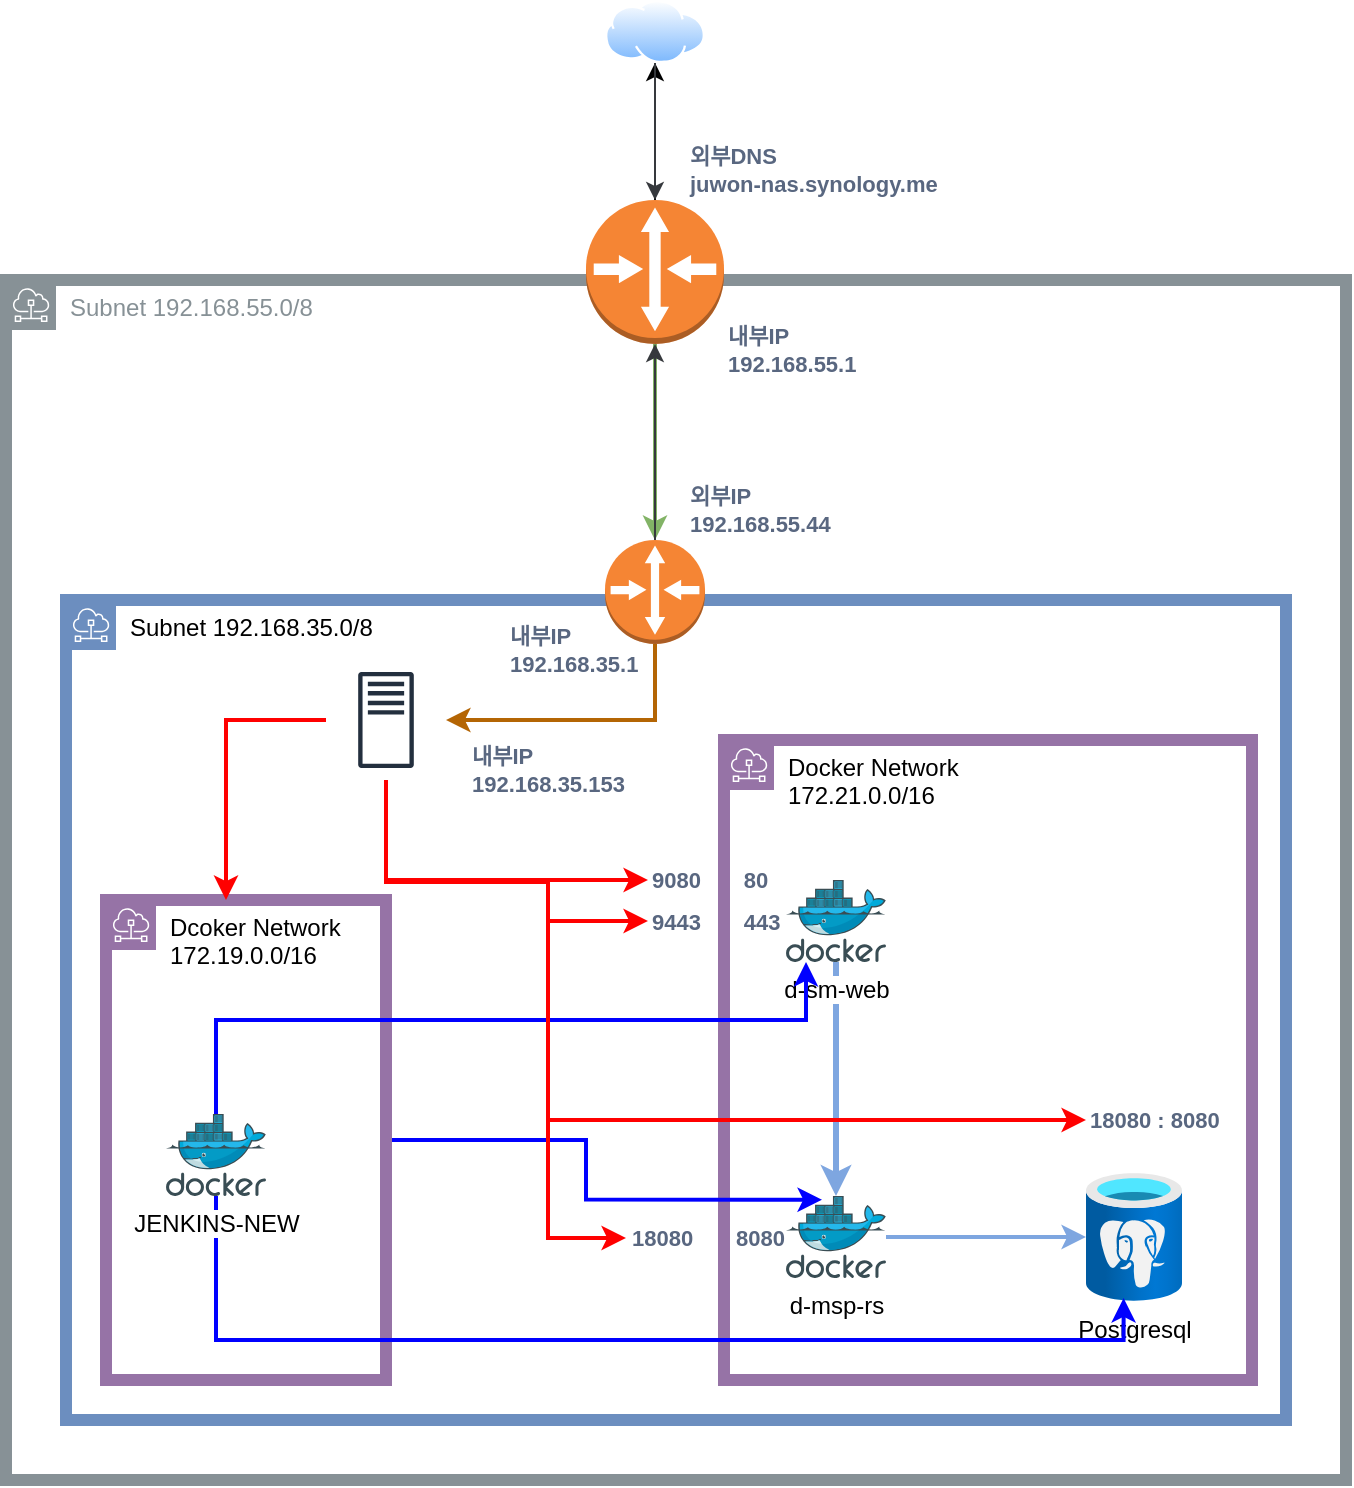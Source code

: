<mxfile version="21.2.9" type="github">
  <diagram name="페이지-1" id="QQ_OfKvBQO5K5sDEvk7o">
    <mxGraphModel dx="772" dy="936" grid="1" gridSize="10" guides="1" tooltips="1" connect="1" arrows="1" fold="1" page="1" pageScale="1" pageWidth="827" pageHeight="1169" math="0" shadow="0">
      <root>
        <mxCell id="0" />
        <mxCell id="1" parent="0" />
        <mxCell id="AI55lBEJomkHNVLtmwJt-16" value="Subnet 192.168.55.0/8" style="sketch=0;outlineConnect=0;gradientColor=none;html=1;whiteSpace=wrap;fontSize=12;fontStyle=0;shape=mxgraph.aws4.group;grIcon=mxgraph.aws4.group_subnet;strokeColor=#879196;fillColor=none;verticalAlign=top;align=left;spacingLeft=30;fontColor=#879196;dashed=0;strokeWidth=6;" vertex="1" parent="1">
          <mxGeometry x="70" y="150" width="670" height="600" as="geometry" />
        </mxCell>
        <mxCell id="AI55lBEJomkHNVLtmwJt-17" value="Subnet 192.168.35.0/8" style="sketch=0;outlineConnect=0;html=1;whiteSpace=wrap;fontSize=12;fontStyle=0;shape=mxgraph.aws4.group;grIcon=mxgraph.aws4.group_subnet;strokeColor=#6c8ebf;fillColor=none;verticalAlign=top;align=left;spacingLeft=30;dashed=0;strokeWidth=6;" vertex="1" parent="1">
          <mxGeometry x="100" y="310" width="610" height="410" as="geometry" />
        </mxCell>
        <mxCell id="AI55lBEJomkHNVLtmwJt-30" style="edgeStyle=orthogonalEdgeStyle;rounded=0;orthogonalLoop=1;jettySize=auto;html=1;entryX=0.5;entryY=0;entryDx=0;entryDy=0;entryPerimeter=0;strokeWidth=2;fillColor=#d5e8d4;gradientColor=#97d077;strokeColor=#82b366;" edge="1" parent="1" source="AI55lBEJomkHNVLtmwJt-19" target="AI55lBEJomkHNVLtmwJt-29">
          <mxGeometry relative="1" as="geometry" />
        </mxCell>
        <mxCell id="AI55lBEJomkHNVLtmwJt-36" style="edgeStyle=orthogonalEdgeStyle;rounded=0;orthogonalLoop=1;jettySize=auto;html=1;entryX=0.5;entryY=1;entryDx=0;entryDy=0;" edge="1" parent="1" source="AI55lBEJomkHNVLtmwJt-19" target="AI55lBEJomkHNVLtmwJt-34">
          <mxGeometry relative="1" as="geometry" />
        </mxCell>
        <mxCell id="AI55lBEJomkHNVLtmwJt-19" value="" style="outlineConnect=0;dashed=0;verticalLabelPosition=bottom;verticalAlign=top;align=center;html=1;shape=mxgraph.aws3.router;fillColor=#F58534;gradientColor=none;" vertex="1" parent="1">
          <mxGeometry x="360" y="110" width="69" height="72" as="geometry" />
        </mxCell>
        <mxCell id="AI55lBEJomkHNVLtmwJt-40" style="edgeStyle=orthogonalEdgeStyle;rounded=0;orthogonalLoop=1;jettySize=auto;html=1;fillColor=#fad7ac;strokeColor=#b46504;strokeWidth=2;" edge="1" parent="1" source="AI55lBEJomkHNVLtmwJt-29" target="AI55lBEJomkHNVLtmwJt-39">
          <mxGeometry relative="1" as="geometry">
            <Array as="points">
              <mxPoint x="395" y="370" />
            </Array>
          </mxGeometry>
        </mxCell>
        <mxCell id="AI55lBEJomkHNVLtmwJt-55" style="edgeStyle=orthogonalEdgeStyle;rounded=0;orthogonalLoop=1;jettySize=auto;html=1;fillColor=#cdeb8b;strokeColor=#36393d;entryX=0.5;entryY=1;entryDx=0;entryDy=0;entryPerimeter=0;" edge="1" parent="1" source="AI55lBEJomkHNVLtmwJt-29" target="AI55lBEJomkHNVLtmwJt-19">
          <mxGeometry relative="1" as="geometry">
            <mxPoint x="394.5" y="190" as="targetPoint" />
          </mxGeometry>
        </mxCell>
        <mxCell id="AI55lBEJomkHNVLtmwJt-29" value="" style="outlineConnect=0;dashed=0;verticalLabelPosition=bottom;verticalAlign=top;align=center;html=1;shape=mxgraph.aws3.router;fillColor=#F58534;gradientColor=none;" vertex="1" parent="1">
          <mxGeometry x="369.5" y="280" width="50" height="52" as="geometry" />
        </mxCell>
        <mxCell id="AI55lBEJomkHNVLtmwJt-31" value="Docker Network&amp;nbsp;&lt;br&gt;172.21.0.0/16" style="sketch=0;outlineConnect=0;html=1;whiteSpace=wrap;fontSize=12;fontStyle=0;shape=mxgraph.aws4.group;grIcon=mxgraph.aws4.group_subnet;strokeColor=#9673a6;fillColor=none;verticalAlign=top;align=left;spacingLeft=30;dashed=0;strokeWidth=6;" vertex="1" parent="1">
          <mxGeometry x="429" y="380" width="264" height="320" as="geometry" />
        </mxCell>
        <mxCell id="AI55lBEJomkHNVLtmwJt-74" style="edgeStyle=orthogonalEdgeStyle;rounded=0;orthogonalLoop=1;jettySize=auto;html=1;entryX=0.36;entryY=0.045;entryDx=0;entryDy=0;entryPerimeter=0;strokeColor=#0000FF;strokeWidth=2;" edge="1" parent="1" source="AI55lBEJomkHNVLtmwJt-32" target="AI55lBEJomkHNVLtmwJt-42">
          <mxGeometry relative="1" as="geometry" />
        </mxCell>
        <mxCell id="AI55lBEJomkHNVLtmwJt-32" value="Dcoker Network&lt;br&gt;172.19.0.0/16" style="sketch=0;outlineConnect=0;html=1;whiteSpace=wrap;fontSize=12;fontStyle=0;shape=mxgraph.aws4.group;grIcon=mxgraph.aws4.group_subnet;strokeColor=#9673a6;fillColor=none;verticalAlign=top;align=left;spacingLeft=30;dashed=0;strokeWidth=6;" vertex="1" parent="1">
          <mxGeometry x="120" y="460" width="140" height="240" as="geometry" />
        </mxCell>
        <mxCell id="AI55lBEJomkHNVLtmwJt-38" style="edgeStyle=orthogonalEdgeStyle;rounded=0;orthogonalLoop=1;jettySize=auto;html=1;fillColor=#cdeb8b;strokeColor=#36393d;" edge="1" parent="1" source="AI55lBEJomkHNVLtmwJt-34" target="AI55lBEJomkHNVLtmwJt-19">
          <mxGeometry relative="1" as="geometry" />
        </mxCell>
        <mxCell id="AI55lBEJomkHNVLtmwJt-34" value="" style="image;aspect=fixed;perimeter=ellipsePerimeter;html=1;align=center;shadow=0;dashed=0;spacingTop=3;image=img/lib/active_directory/internet_cloud.svg;" vertex="1" parent="1">
          <mxGeometry x="369.5" y="10" width="50" height="31.5" as="geometry" />
        </mxCell>
        <mxCell id="AI55lBEJomkHNVLtmwJt-77" style="edgeStyle=orthogonalEdgeStyle;rounded=0;orthogonalLoop=1;jettySize=auto;html=1;strokeColor=#FF0000;strokeWidth=2;" edge="1" parent="1" source="AI55lBEJomkHNVLtmwJt-39" target="AI55lBEJomkHNVLtmwJt-32">
          <mxGeometry relative="1" as="geometry">
            <mxPoint x="180" y="450" as="targetPoint" />
            <Array as="points">
              <mxPoint x="180" y="370" />
            </Array>
          </mxGeometry>
        </mxCell>
        <mxCell id="AI55lBEJomkHNVLtmwJt-78" style="edgeStyle=orthogonalEdgeStyle;rounded=0;orthogonalLoop=1;jettySize=auto;html=1;strokeColor=#FF0000;strokeWidth=2;entryX=0;entryY=0.5;entryDx=0;entryDy=0;" edge="1" parent="1" source="AI55lBEJomkHNVLtmwJt-39" target="AI55lBEJomkHNVLtmwJt-79">
          <mxGeometry relative="1" as="geometry">
            <Array as="points">
              <mxPoint x="260" y="450" />
            </Array>
          </mxGeometry>
        </mxCell>
        <mxCell id="AI55lBEJomkHNVLtmwJt-83" style="edgeStyle=orthogonalEdgeStyle;rounded=0;orthogonalLoop=1;jettySize=auto;html=1;entryX=0;entryY=0.5;entryDx=0;entryDy=0;strokeColor=#FF0000;strokeWidth=2;" edge="1" parent="1" source="AI55lBEJomkHNVLtmwJt-39" target="AI55lBEJomkHNVLtmwJt-80">
          <mxGeometry relative="1" as="geometry">
            <Array as="points">
              <mxPoint x="260" y="450" />
              <mxPoint x="341" y="450" />
              <mxPoint x="341" y="471" />
            </Array>
          </mxGeometry>
        </mxCell>
        <mxCell id="AI55lBEJomkHNVLtmwJt-39" value="" style="sketch=0;outlineConnect=0;fontColor=#232F3E;gradientColor=none;strokeColor=#232F3E;fillColor=#ffffff;dashed=0;verticalLabelPosition=bottom;verticalAlign=top;align=center;html=1;fontSize=12;fontStyle=0;aspect=fixed;shape=mxgraph.aws4.resourceIcon;resIcon=mxgraph.aws4.traditional_server;" vertex="1" parent="1">
          <mxGeometry x="230" y="340" width="60" height="60" as="geometry" />
        </mxCell>
        <mxCell id="AI55lBEJomkHNVLtmwJt-50" style="edgeStyle=orthogonalEdgeStyle;rounded=0;orthogonalLoop=1;jettySize=auto;html=1;fillColor=#e51400;strokeColor=#7EA6E0;strokeWidth=3;" edge="1" parent="1" source="AI55lBEJomkHNVLtmwJt-41" target="AI55lBEJomkHNVLtmwJt-42">
          <mxGeometry relative="1" as="geometry" />
        </mxCell>
        <mxCell id="AI55lBEJomkHNVLtmwJt-41" value="d-sm-web" style="image;sketch=0;aspect=fixed;html=1;points=[];align=center;fontSize=12;image=img/lib/mscae/Docker.svg;" vertex="1" parent="1">
          <mxGeometry x="460" y="450" width="50" height="41" as="geometry" />
        </mxCell>
        <mxCell id="AI55lBEJomkHNVLtmwJt-51" style="edgeStyle=orthogonalEdgeStyle;rounded=0;orthogonalLoop=1;jettySize=auto;html=1;fillColor=#e51400;strokeColor=#7EA6E0;strokeWidth=2;" edge="1" parent="1" source="AI55lBEJomkHNVLtmwJt-42" target="AI55lBEJomkHNVLtmwJt-44">
          <mxGeometry relative="1" as="geometry" />
        </mxCell>
        <mxCell id="AI55lBEJomkHNVLtmwJt-42" value="d-msp-rs" style="image;sketch=0;aspect=fixed;html=1;points=[];align=center;fontSize=12;image=img/lib/mscae/Docker.svg;" vertex="1" parent="1">
          <mxGeometry x="460" y="608" width="50" height="41" as="geometry" />
        </mxCell>
        <mxCell id="AI55lBEJomkHNVLtmwJt-44" value="Postgresql" style="image;aspect=fixed;html=1;points=[];align=center;fontSize=12;image=img/lib/azure2/databases/Azure_Database_PostgreSQL_Server.svg;" vertex="1" parent="1">
          <mxGeometry x="610" y="596.5" width="48" height="64" as="geometry" />
        </mxCell>
        <mxCell id="AI55lBEJomkHNVLtmwJt-75" style="edgeStyle=orthogonalEdgeStyle;rounded=0;orthogonalLoop=1;jettySize=auto;html=1;strokeWidth=2;strokeColor=#0000FF;" edge="1" parent="1" source="AI55lBEJomkHNVLtmwJt-59" target="AI55lBEJomkHNVLtmwJt-41">
          <mxGeometry relative="1" as="geometry">
            <Array as="points">
              <mxPoint x="175" y="520" />
              <mxPoint x="470" y="520" />
            </Array>
          </mxGeometry>
        </mxCell>
        <mxCell id="AI55lBEJomkHNVLtmwJt-76" style="edgeStyle=orthogonalEdgeStyle;rounded=0;orthogonalLoop=1;jettySize=auto;html=1;entryX=0.392;entryY=0.977;entryDx=0;entryDy=0;entryPerimeter=0;strokeWidth=2;strokeColor=#0000FF;" edge="1" parent="1" source="AI55lBEJomkHNVLtmwJt-59" target="AI55lBEJomkHNVLtmwJt-44">
          <mxGeometry relative="1" as="geometry">
            <Array as="points">
              <mxPoint x="175" y="680" />
              <mxPoint x="629" y="680" />
            </Array>
          </mxGeometry>
        </mxCell>
        <mxCell id="AI55lBEJomkHNVLtmwJt-59" value="JENKINS-NEW" style="image;sketch=0;aspect=fixed;html=1;points=[];align=center;fontSize=12;image=img/lib/mscae/Docker.svg;" vertex="1" parent="1">
          <mxGeometry x="150" y="567" width="50" height="41" as="geometry" />
        </mxCell>
        <mxCell id="AI55lBEJomkHNVLtmwJt-68" value="외부DNS&lt;br&gt;juwon-nas.synology.me" style="fillColor=none;strokeColor=none;html=1;fontSize=11;fontStyle=0;align=left;fontColor=#596780;fontStyle=1;fontSize=11" vertex="1" parent="1">
          <mxGeometry x="410" y="80" width="140" height="30" as="geometry" />
        </mxCell>
        <mxCell id="AI55lBEJomkHNVLtmwJt-70" value="내부IP&lt;br&gt;192.168.55.1" style="fillColor=none;strokeColor=none;html=1;fontSize=11;fontStyle=0;align=left;fontColor=#596780;fontStyle=1;fontSize=11" vertex="1" parent="1">
          <mxGeometry x="429" y="170" width="71" height="30" as="geometry" />
        </mxCell>
        <mxCell id="AI55lBEJomkHNVLtmwJt-71" value="내부IP&lt;br&gt;192.168.35.1" style="fillColor=none;strokeColor=none;html=1;fontSize=11;fontStyle=0;align=left;fontColor=#596780;fontStyle=1;fontSize=11" vertex="1" parent="1">
          <mxGeometry x="320" y="320" width="71" height="30" as="geometry" />
        </mxCell>
        <mxCell id="AI55lBEJomkHNVLtmwJt-72" value="내부IP&lt;br&gt;192.168.35.153" style="fillColor=none;strokeColor=none;html=1;fontSize=11;fontStyle=0;align=left;fontColor=#596780;fontStyle=1;fontSize=11" vertex="1" parent="1">
          <mxGeometry x="301" y="380" width="90" height="30" as="geometry" />
        </mxCell>
        <mxCell id="AI55lBEJomkHNVLtmwJt-73" value="외부IP&lt;br&gt;192.168.55.44" style="fillColor=none;strokeColor=none;html=1;fontSize=11;fontStyle=0;align=left;fontColor=#596780;fontStyle=1;fontSize=11" vertex="1" parent="1">
          <mxGeometry x="410" y="250" width="80" height="30" as="geometry" />
        </mxCell>
        <mxCell id="AI55lBEJomkHNVLtmwJt-79" value="9080&amp;nbsp; &amp;nbsp; &amp;nbsp; &amp;nbsp;80" style="fillColor=none;strokeColor=none;html=1;fontSize=11;fontStyle=0;align=left;fontColor=#596780;fontStyle=1;fontSize=11" vertex="1" parent="1">
          <mxGeometry x="391" y="435" width="150" height="30" as="geometry" />
        </mxCell>
        <mxCell id="AI55lBEJomkHNVLtmwJt-80" value="9443&amp;nbsp; &amp;nbsp; &amp;nbsp; &amp;nbsp;443" style="fillColor=none;strokeColor=none;html=1;fontSize=11;fontStyle=0;align=left;fontColor=#596780;fontStyle=1;fontSize=11" vertex="1" parent="1">
          <mxGeometry x="391" y="455.5" width="150" height="30" as="geometry" />
        </mxCell>
        <mxCell id="AI55lBEJomkHNVLtmwJt-84" style="edgeStyle=orthogonalEdgeStyle;rounded=0;orthogonalLoop=1;jettySize=auto;html=1;strokeColor=#FF0000;strokeWidth=2;" edge="1" parent="1">
          <mxGeometry relative="1" as="geometry">
            <mxPoint x="260" y="405" as="sourcePoint" />
            <mxPoint x="380" y="629" as="targetPoint" />
            <Array as="points">
              <mxPoint x="260" y="450" />
              <mxPoint x="341" y="450" />
              <mxPoint x="341" y="629" />
            </Array>
          </mxGeometry>
        </mxCell>
        <mxCell id="AI55lBEJomkHNVLtmwJt-85" value="18080&amp;nbsp; &amp;nbsp; &amp;nbsp; &amp;nbsp;8080" style="fillColor=none;strokeColor=none;html=1;fontSize=11;fontStyle=0;align=left;fontColor=#596780;fontStyle=1;fontSize=11" vertex="1" parent="1">
          <mxGeometry x="381" y="613.5" width="150" height="30" as="geometry" />
        </mxCell>
        <mxCell id="AI55lBEJomkHNVLtmwJt-86" value="18080 : 8080" style="fillColor=none;strokeColor=none;html=1;fontSize=11;fontStyle=0;align=left;fontColor=#596780;fontStyle=1;fontSize=11" vertex="1" parent="1">
          <mxGeometry x="610" y="555" width="77" height="30" as="geometry" />
        </mxCell>
        <mxCell id="AI55lBEJomkHNVLtmwJt-87" style="edgeStyle=orthogonalEdgeStyle;rounded=0;orthogonalLoop=1;jettySize=auto;html=1;strokeColor=#FF0000;strokeWidth=2;entryX=0;entryY=0.5;entryDx=0;entryDy=0;" edge="1" parent="1" target="AI55lBEJomkHNVLtmwJt-86">
          <mxGeometry relative="1" as="geometry">
            <mxPoint x="260" y="406" as="sourcePoint" />
            <mxPoint x="580" y="561" as="targetPoint" />
            <Array as="points">
              <mxPoint x="260" y="451" />
              <mxPoint x="341" y="451" />
              <mxPoint x="341" y="570" />
            </Array>
          </mxGeometry>
        </mxCell>
      </root>
    </mxGraphModel>
  </diagram>
</mxfile>
